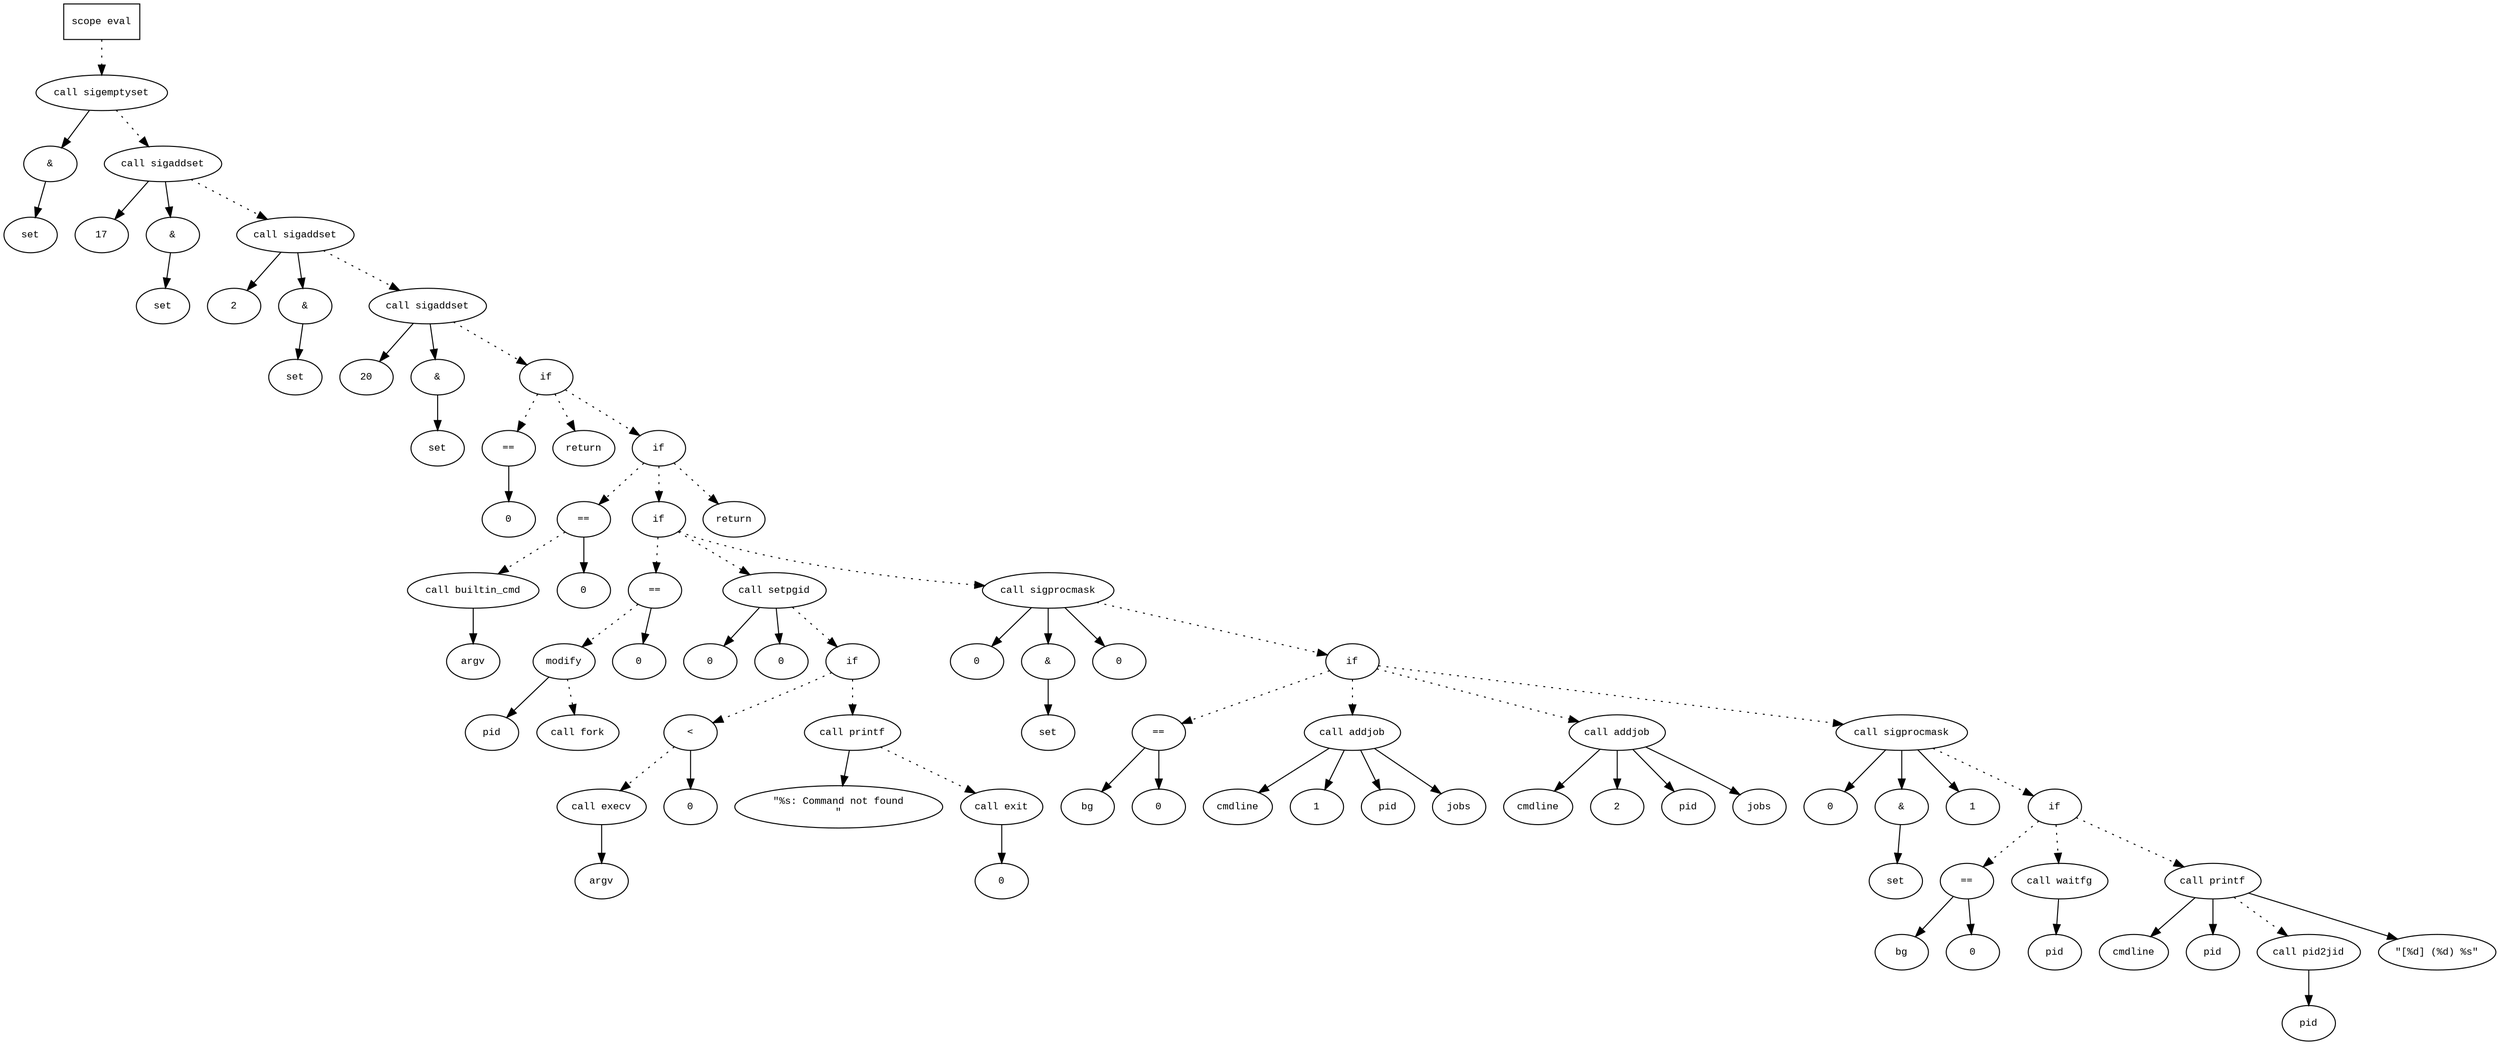 digraph AST {
  graph [fontname="Times New Roman",fontsize=10];
  node  [fontname="Courier New",fontsize=10];
  edge  [fontname="Times New Roman",fontsize=10];

  node1 [label="scope eval",shape=box];
  node2 [label="call sigemptyset",shape=ellipse];
  node3 [label="&",shape=ellipse];
  node2 -> node3;
  node4 [label="set",shape=ellipse];
  node3 -> node4;
  node1 -> node2 [style=dotted];
  node5 [label="call sigaddset",shape=ellipse];
  node6 [label="17",shape=ellipse];
  node5 -> node6;
  node7 [label="&",shape=ellipse];
  node5 -> node7;
  node8 [label="set",shape=ellipse];
  node7 -> node8;
  node2 -> node5 [style=dotted];
  node9 [label="call sigaddset",shape=ellipse];
  node10 [label="2",shape=ellipse];
  node9 -> node10;
  node11 [label="&",shape=ellipse];
  node9 -> node11;
  node12 [label="set",shape=ellipse];
  node11 -> node12;
  node5 -> node9 [style=dotted];
  node13 [label="call sigaddset",shape=ellipse];
  node14 [label="20",shape=ellipse];
  node13 -> node14;
  node15 [label="&",shape=ellipse];
  node13 -> node15;
  node16 [label="set",shape=ellipse];
  node15 -> node16;
  node9 -> node13 [style=dotted];
  node17 [label="if",shape=ellipse];
  node13 -> node17 [style=dotted];
  node18 [label="==",shape=ellipse];
  node19 [label="0",shape=ellipse];
  node18 -> node19;
  node17 -> node18 [style=dotted];
  node20 [label="return",shape=ellipse];
  node17 -> node20 [style=dotted];
  node21 [label="if",shape=ellipse];
  node17 -> node21 [style=dotted];
  node22 [label="==",shape=ellipse];
  node23 [label="call builtin_cmd",shape=ellipse];
  node24 [label="argv",shape=ellipse];
  node23 -> node24;
  node22 -> node23 [style=dotted];
  node25 [label="0",shape=ellipse];
  node22 -> node25;
  node21 -> node22 [style=dotted];
  node26 [label="if",shape=ellipse];
  node21 -> node26 [style=dotted];
  node27 [label="==",shape=ellipse];
  node28 [label="modify",shape=ellipse];
  node29 [label="pid",shape=ellipse];
  node28 -> node29;
  node30 [label="call fork",shape=ellipse];
  node28 -> node30 [style=dotted];
  node27 -> node28 [style=dotted];
  node31 [label="0",shape=ellipse];
  node27 -> node31;
  node26 -> node27 [style=dotted];
  node32 [label="call setpgid",shape=ellipse];
  node33 [label="0",shape=ellipse];
  node32 -> node33;
  node34 [label="0",shape=ellipse];
  node32 -> node34;
  node26 -> node32 [style=dotted];
  node35 [label="if",shape=ellipse];
  node32 -> node35 [style=dotted];
  node36 [label="<",shape=ellipse];
  node37 [label="call execv",shape=ellipse];
  node38 [label="argv",shape=ellipse];
  node37 -> node38;
  node36 -> node37 [style=dotted];
  node39 [label="0",shape=ellipse];
  node36 -> node39;
  node35 -> node36 [style=dotted];
  node40 [label="call printf",shape=ellipse];
  node41 [label="\"%s: Command not found
\"",shape=ellipse];
  node40 -> node41;
  node35 -> node40 [style=dotted];
  node42 [label="call exit",shape=ellipse];
  node43 [label="0",shape=ellipse];
  node42 -> node43;
  node40 -> node42 [style=dotted];
  node44 [label="call sigprocmask",shape=ellipse];
  node45 [label="0",shape=ellipse];
  node44 -> node45;
  node46 [label="&",shape=ellipse];
  node44 -> node46;
  node47 [label="set",shape=ellipse];
  node46 -> node47;
  node48 [label="0",shape=ellipse];
  node44 -> node48;
  node26 -> node44 [style=dotted];
  node49 [label="if",shape=ellipse];
  node44 -> node49 [style=dotted];
  node50 [label="==",shape=ellipse];
  node51 [label="bg",shape=ellipse];
  node50 -> node51;
  node52 [label="0",shape=ellipse];
  node50 -> node52;
  node49 -> node50 [style=dotted];
  node53 [label="call addjob",shape=ellipse];
  node54 [label="cmdline",shape=ellipse];
  node53 -> node54;
  node55 [label="1",shape=ellipse];
  node53 -> node55;
  node56 [label="pid",shape=ellipse];
  node53 -> node56;
  node57 [label="jobs",shape=ellipse];
  node53 -> node57;
  node49 -> node53 [style=dotted];
  node58 [label="call addjob",shape=ellipse];
  node59 [label="cmdline",shape=ellipse];
  node58 -> node59;
  node60 [label="2",shape=ellipse];
  node58 -> node60;
  node61 [label="pid",shape=ellipse];
  node58 -> node61;
  node62 [label="jobs",shape=ellipse];
  node58 -> node62;
  node49 -> node58 [style=dotted];
  node63 [label="call sigprocmask",shape=ellipse];
  node64 [label="0",shape=ellipse];
  node63 -> node64;
  node65 [label="&",shape=ellipse];
  node63 -> node65;
  node66 [label="set",shape=ellipse];
  node65 -> node66;
  node67 [label="1",shape=ellipse];
  node63 -> node67;
  node49 -> node63 [style=dotted];
  node68 [label="if",shape=ellipse];
  node63 -> node68 [style=dotted];
  node69 [label="==",shape=ellipse];
  node70 [label="bg",shape=ellipse];
  node69 -> node70;
  node71 [label="0",shape=ellipse];
  node69 -> node71;
  node68 -> node69 [style=dotted];
  node72 [label="call waitfg",shape=ellipse];
  node73 [label="pid",shape=ellipse];
  node72 -> node73;
  node68 -> node72 [style=dotted];
  node74 [label="call printf",shape=ellipse];
  node75 [label="cmdline",shape=ellipse];
  node74 -> node75;
  node76 [label="pid",shape=ellipse];
  node74 -> node76;
  node77 [label="call pid2jid",shape=ellipse];
  node78 [label="pid",shape=ellipse];
  node77 -> node78;
  node74 -> node77 [style=dotted];
  node79 [label="\"[%d] (%d) %s\"",shape=ellipse];
  node74 -> node79;
  node68 -> node74 [style=dotted];
  node80 [label="return",shape=ellipse];
  node21 -> node80 [style=dotted];
} 